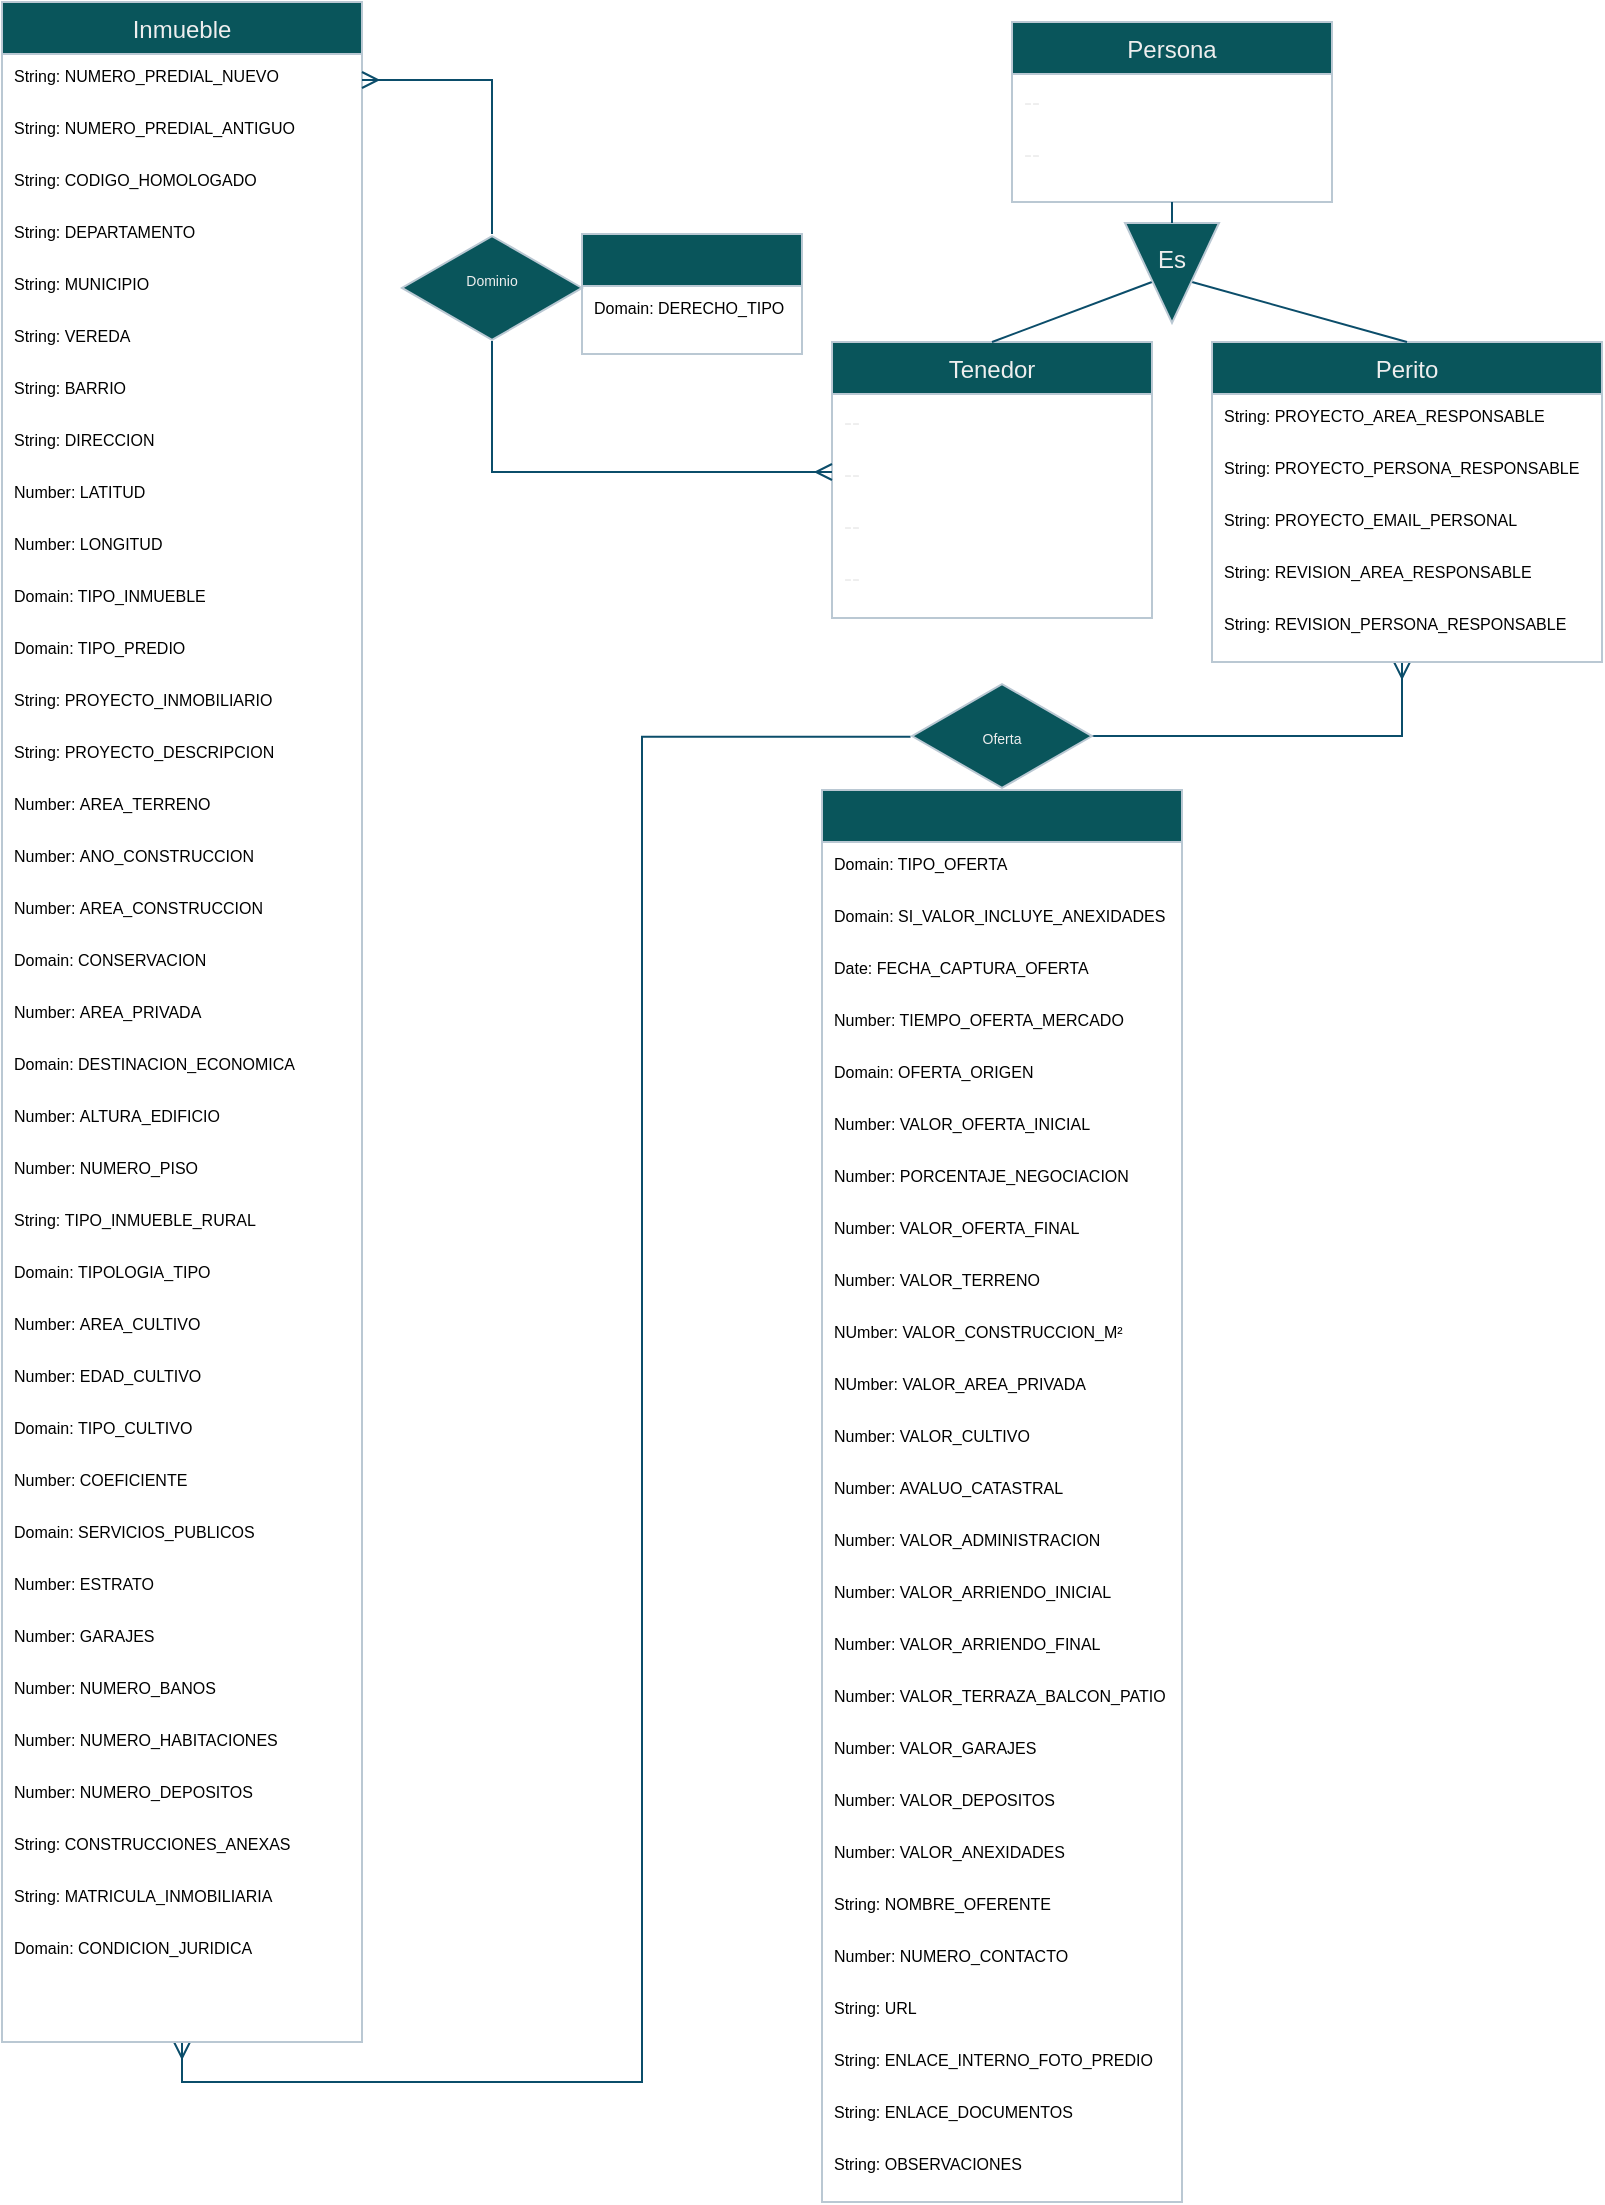 <mxfile version="21.1.1" type="github">
  <diagram id="C5RBs43oDa-KdzZeNtuy" name="Page-1">
    <mxGraphModel dx="900" dy="542" grid="1" gridSize="10" guides="1" tooltips="1" connect="1" arrows="1" fold="1" page="1" pageScale="1" pageWidth="827" pageHeight="1169" math="0" shadow="0">
      <root>
        <mxCell id="WIyWlLk6GJQsqaUBKTNV-0" />
        <mxCell id="WIyWlLk6GJQsqaUBKTNV-1" parent="WIyWlLk6GJQsqaUBKTNV-0" />
        <mxCell id="zkfFHV4jXpPFQw0GAbJ--0" value="Tenedor" style="swimlane;fontStyle=0;align=center;verticalAlign=top;childLayout=stackLayout;horizontal=1;startSize=26;horizontalStack=0;resizeParent=1;resizeLast=0;collapsible=1;marginBottom=0;rounded=0;shadow=0;strokeWidth=1;labelBackgroundColor=none;fillColor=#09555B;strokeColor=#BAC8D3;fontColor=#EEEEEE;" parent="WIyWlLk6GJQsqaUBKTNV-1" vertex="1">
          <mxGeometry x="428" y="220" width="160" height="138" as="geometry">
            <mxRectangle x="230" y="140" width="160" height="26" as="alternateBounds" />
          </mxGeometry>
        </mxCell>
        <mxCell id="zkfFHV4jXpPFQw0GAbJ--1" value="--" style="text;align=left;verticalAlign=top;spacingLeft=4;spacingRight=4;overflow=hidden;rotatable=0;points=[[0,0.5],[1,0.5]];portConstraint=eastwest;labelBackgroundColor=none;fontColor=#EEEEEE;" parent="zkfFHV4jXpPFQw0GAbJ--0" vertex="1">
          <mxGeometry y="26" width="160" height="26" as="geometry" />
        </mxCell>
        <mxCell id="zkfFHV4jXpPFQw0GAbJ--2" value="--" style="text;align=left;verticalAlign=top;spacingLeft=4;spacingRight=4;overflow=hidden;rotatable=0;points=[[0,0.5],[1,0.5]];portConstraint=eastwest;rounded=0;shadow=0;html=0;labelBackgroundColor=none;fontColor=#EEEEEE;" parent="zkfFHV4jXpPFQw0GAbJ--0" vertex="1">
          <mxGeometry y="52" width="160" height="26" as="geometry" />
        </mxCell>
        <mxCell id="zkfFHV4jXpPFQw0GAbJ--3" value="--" style="text;align=left;verticalAlign=top;spacingLeft=4;spacingRight=4;overflow=hidden;rotatable=0;points=[[0,0.5],[1,0.5]];portConstraint=eastwest;rounded=0;shadow=0;html=0;labelBackgroundColor=none;fontColor=#EEEEEE;" parent="zkfFHV4jXpPFQw0GAbJ--0" vertex="1">
          <mxGeometry y="78" width="160" height="26" as="geometry" />
        </mxCell>
        <mxCell id="h72N-LUcIayRr5m081Jh-7" value="--" style="text;align=left;verticalAlign=top;spacingLeft=4;spacingRight=4;overflow=hidden;rotatable=0;points=[[0,0.5],[1,0.5]];portConstraint=eastwest;rounded=0;shadow=0;html=0;labelBackgroundColor=none;fontColor=#EEEEEE;" parent="zkfFHV4jXpPFQw0GAbJ--0" vertex="1">
          <mxGeometry y="104" width="160" height="26" as="geometry" />
        </mxCell>
        <mxCell id="h72N-LUcIayRr5m081Jh-21" style="edgeStyle=orthogonalEdgeStyle;rounded=0;orthogonalLoop=1;jettySize=auto;html=1;strokeColor=#0B4D6A;fontColor=default;endArrow=ERmany;endFill=0;labelBackgroundColor=none;exitX=0.991;exitY=0.5;exitDx=0;exitDy=0;exitPerimeter=0;" parent="WIyWlLk6GJQsqaUBKTNV-1" source="h72N-LUcIayRr5m081Jh-28" edge="1">
          <mxGeometry relative="1" as="geometry">
            <mxPoint x="713" y="380" as="targetPoint" />
            <mxPoint x="343" y="490" as="sourcePoint" />
            <Array as="points">
              <mxPoint x="713" y="417" />
            </Array>
          </mxGeometry>
        </mxCell>
        <mxCell id="zkfFHV4jXpPFQw0GAbJ--6" value="Perito" style="swimlane;fontStyle=0;align=center;verticalAlign=top;childLayout=stackLayout;horizontal=1;startSize=26;horizontalStack=0;resizeParent=1;resizeLast=0;collapsible=1;marginBottom=0;rounded=0;shadow=0;strokeWidth=1;labelBackgroundColor=none;fillColor=#09555B;strokeColor=#BAC8D3;fontColor=#EEEEEE;" parent="WIyWlLk6GJQsqaUBKTNV-1" vertex="1">
          <mxGeometry x="618" y="220" width="195" height="160" as="geometry">
            <mxRectangle x="120" y="360" width="160" height="26" as="alternateBounds" />
          </mxGeometry>
        </mxCell>
        <mxCell id="C0xpnSBYLYVW5mJfaxic-55" value="String: PROYECTO_AREA_RESPONSABLE" style="text;align=left;verticalAlign=top;spacingLeft=4;spacingRight=4;overflow=hidden;rotatable=0;points=[[0,0.5],[1,0.5]];portConstraint=eastwest;labelBackgroundColor=none;fontColor=#000000;fontSize=8;" parent="zkfFHV4jXpPFQw0GAbJ--6" vertex="1">
          <mxGeometry y="26" width="195" height="26" as="geometry" />
        </mxCell>
        <mxCell id="C0xpnSBYLYVW5mJfaxic-61" value="String: PROYECTO_PERSONA_RESPONSABLE" style="text;align=left;verticalAlign=top;spacingLeft=4;spacingRight=4;overflow=hidden;rotatable=0;points=[[0,0.5],[1,0.5]];portConstraint=eastwest;labelBackgroundColor=none;fontColor=#000000;fontSize=8;" parent="zkfFHV4jXpPFQw0GAbJ--6" vertex="1">
          <mxGeometry y="52" width="195" height="26" as="geometry" />
        </mxCell>
        <mxCell id="C0xpnSBYLYVW5mJfaxic-62" value="String: PROYECTO_EMAIL_PERSONAL" style="text;align=left;verticalAlign=top;spacingLeft=4;spacingRight=4;overflow=hidden;rotatable=0;points=[[0,0.5],[1,0.5]];portConstraint=eastwest;labelBackgroundColor=none;fontColor=#000000;fontSize=8;" parent="zkfFHV4jXpPFQw0GAbJ--6" vertex="1">
          <mxGeometry y="78" width="195" height="26" as="geometry" />
        </mxCell>
        <mxCell id="C0xpnSBYLYVW5mJfaxic-63" value="String: REVISION_AREA_RESPONSABLE" style="text;align=left;verticalAlign=top;spacingLeft=4;spacingRight=4;overflow=hidden;rotatable=0;points=[[0,0.5],[1,0.5]];portConstraint=eastwest;labelBackgroundColor=none;fontColor=#000000;fontSize=8;" parent="zkfFHV4jXpPFQw0GAbJ--6" vertex="1">
          <mxGeometry y="104" width="195" height="26" as="geometry" />
        </mxCell>
        <mxCell id="C0xpnSBYLYVW5mJfaxic-64" value="String: REVISION_PERSONA_RESPONSABLE" style="text;align=left;verticalAlign=top;spacingLeft=4;spacingRight=4;overflow=hidden;rotatable=0;points=[[0,0.5],[1,0.5]];portConstraint=eastwest;labelBackgroundColor=none;fontColor=#000000;fontSize=8;" parent="zkfFHV4jXpPFQw0GAbJ--6" vertex="1">
          <mxGeometry y="130" width="195" height="26" as="geometry" />
        </mxCell>
        <mxCell id="zkfFHV4jXpPFQw0GAbJ--13" value="Persona" style="swimlane;fontStyle=0;align=center;verticalAlign=top;childLayout=stackLayout;horizontal=1;startSize=26;horizontalStack=0;resizeParent=1;resizeLast=0;collapsible=1;marginBottom=0;rounded=0;shadow=0;strokeWidth=1;labelBackgroundColor=none;fillColor=#09555B;strokeColor=#BAC8D3;fontColor=#EEEEEE;" parent="WIyWlLk6GJQsqaUBKTNV-1" vertex="1">
          <mxGeometry x="518" y="60" width="160" height="90" as="geometry">
            <mxRectangle x="330" y="360" width="170" height="26" as="alternateBounds" />
          </mxGeometry>
        </mxCell>
        <mxCell id="zkfFHV4jXpPFQw0GAbJ--14" value="--" style="text;align=left;verticalAlign=top;spacingLeft=4;spacingRight=4;overflow=hidden;rotatable=0;points=[[0,0.5],[1,0.5]];portConstraint=eastwest;labelBackgroundColor=none;fontColor=#EEEEEE;" parent="zkfFHV4jXpPFQw0GAbJ--13" vertex="1">
          <mxGeometry y="26" width="160" height="26" as="geometry" />
        </mxCell>
        <mxCell id="h72N-LUcIayRr5m081Jh-12" value="--" style="text;align=left;verticalAlign=top;spacingLeft=4;spacingRight=4;overflow=hidden;rotatable=0;points=[[0,0.5],[1,0.5]];portConstraint=eastwest;labelBackgroundColor=none;fontColor=#EEEEEE;" parent="zkfFHV4jXpPFQw0GAbJ--13" vertex="1">
          <mxGeometry y="52" width="160" height="26" as="geometry" />
        </mxCell>
        <mxCell id="h72N-LUcIayRr5m081Jh-27" style="edgeStyle=orthogonalEdgeStyle;rounded=0;orthogonalLoop=1;jettySize=auto;html=1;strokeColor=#0B4D6A;endArrow=ERmany;endFill=0;labelBackgroundColor=none;fontColor=default;entryX=0.5;entryY=1;entryDx=0;entryDy=0;exitX=-0.008;exitY=0.508;exitDx=0;exitDy=0;exitPerimeter=0;" parent="WIyWlLk6GJQsqaUBKTNV-1" source="h72N-LUcIayRr5m081Jh-28" target="zkfFHV4jXpPFQw0GAbJ--17" edge="1">
          <mxGeometry relative="1" as="geometry">
            <mxPoint x="133" y="400" as="targetPoint" />
            <mxPoint x="463" y="417" as="sourcePoint" />
            <Array as="points">
              <mxPoint x="333" y="417" />
              <mxPoint x="333" y="1090" />
              <mxPoint x="103" y="1090" />
            </Array>
          </mxGeometry>
        </mxCell>
        <mxCell id="zkfFHV4jXpPFQw0GAbJ--17" value="Inmueble" style="swimlane;fontStyle=0;align=center;verticalAlign=top;childLayout=stackLayout;horizontal=1;startSize=26;horizontalStack=0;resizeParent=1;resizeLast=0;collapsible=1;marginBottom=0;rounded=0;shadow=0;strokeWidth=1;labelBackgroundColor=none;fillColor=#09555B;strokeColor=#BAC8D3;fontColor=#EEEEEE;" parent="WIyWlLk6GJQsqaUBKTNV-1" vertex="1">
          <mxGeometry x="13" y="50" width="180" height="1020" as="geometry">
            <mxRectangle x="550" y="140" width="160" height="26" as="alternateBounds" />
          </mxGeometry>
        </mxCell>
        <mxCell id="zkfFHV4jXpPFQw0GAbJ--18" value="String: NUMERO_PREDIAL_NUEVO" style="text;align=left;verticalAlign=top;spacingLeft=4;spacingRight=4;overflow=hidden;rotatable=0;points=[[0,0.5],[1,0.5]];portConstraint=eastwest;labelBackgroundColor=none;fontColor=#000000;fontSize=8;" parent="zkfFHV4jXpPFQw0GAbJ--17" vertex="1">
          <mxGeometry y="26" width="180" height="26" as="geometry" />
        </mxCell>
        <mxCell id="PLlHT8WxEtS9PmF1w7oh-0" value="String: NUMERO_PREDIAL_ANTIGUO" style="text;align=left;verticalAlign=top;spacingLeft=4;spacingRight=4;overflow=hidden;rotatable=0;points=[[0,0.5],[1,0.5]];portConstraint=eastwest;labelBackgroundColor=none;fontColor=#000000;fontSize=8;" parent="zkfFHV4jXpPFQw0GAbJ--17" vertex="1">
          <mxGeometry y="52" width="180" height="26" as="geometry" />
        </mxCell>
        <mxCell id="PLlHT8WxEtS9PmF1w7oh-1" value="String: CODIGO_HOMOLOGADO " style="text;align=left;verticalAlign=top;spacingLeft=4;spacingRight=4;overflow=hidden;rotatable=0;points=[[0,0.5],[1,0.5]];portConstraint=eastwest;labelBackgroundColor=none;fontColor=#000000;fontSize=8;" parent="zkfFHV4jXpPFQw0GAbJ--17" vertex="1">
          <mxGeometry y="78" width="180" height="26" as="geometry" />
        </mxCell>
        <mxCell id="PLlHT8WxEtS9PmF1w7oh-2" value="String: DEPARTAMENTO" style="text;align=left;verticalAlign=top;spacingLeft=4;spacingRight=4;overflow=hidden;rotatable=0;points=[[0,0.5],[1,0.5]];portConstraint=eastwest;labelBackgroundColor=none;fontColor=#000000;fontSize=8;" parent="zkfFHV4jXpPFQw0GAbJ--17" vertex="1">
          <mxGeometry y="104" width="180" height="26" as="geometry" />
        </mxCell>
        <mxCell id="PLlHT8WxEtS9PmF1w7oh-3" value="String: MUNICIPIO" style="text;align=left;verticalAlign=top;spacingLeft=4;spacingRight=4;overflow=hidden;rotatable=0;points=[[0,0.5],[1,0.5]];portConstraint=eastwest;labelBackgroundColor=none;fontColor=#000000;fontSize=8;" parent="zkfFHV4jXpPFQw0GAbJ--17" vertex="1">
          <mxGeometry y="130" width="180" height="26" as="geometry" />
        </mxCell>
        <mxCell id="PLlHT8WxEtS9PmF1w7oh-4" value="String: VEREDA" style="text;align=left;verticalAlign=top;spacingLeft=4;spacingRight=4;overflow=hidden;rotatable=0;points=[[0,0.5],[1,0.5]];portConstraint=eastwest;labelBackgroundColor=none;fontColor=#000000;fontSize=8;" parent="zkfFHV4jXpPFQw0GAbJ--17" vertex="1">
          <mxGeometry y="156" width="180" height="26" as="geometry" />
        </mxCell>
        <mxCell id="PLlHT8WxEtS9PmF1w7oh-5" value="String: BARRIO" style="text;align=left;verticalAlign=top;spacingLeft=4;spacingRight=4;overflow=hidden;rotatable=0;points=[[0,0.5],[1,0.5]];portConstraint=eastwest;labelBackgroundColor=none;fontColor=#000000;fontSize=8;" parent="zkfFHV4jXpPFQw0GAbJ--17" vertex="1">
          <mxGeometry y="182" width="180" height="26" as="geometry" />
        </mxCell>
        <mxCell id="PLlHT8WxEtS9PmF1w7oh-7" value="String: DIRECCION" style="text;align=left;verticalAlign=top;spacingLeft=4;spacingRight=4;overflow=hidden;rotatable=0;points=[[0,0.5],[1,0.5]];portConstraint=eastwest;labelBackgroundColor=none;fontColor=#000000;fontSize=8;" parent="zkfFHV4jXpPFQw0GAbJ--17" vertex="1">
          <mxGeometry y="208" width="180" height="26" as="geometry" />
        </mxCell>
        <mxCell id="PLlHT8WxEtS9PmF1w7oh-8" value="Number: LATITUD" style="text;align=left;verticalAlign=top;spacingLeft=4;spacingRight=4;overflow=hidden;rotatable=0;points=[[0,0.5],[1,0.5]];portConstraint=eastwest;labelBackgroundColor=none;fontColor=#000000;fontSize=8;" parent="zkfFHV4jXpPFQw0GAbJ--17" vertex="1">
          <mxGeometry y="234" width="180" height="26" as="geometry" />
        </mxCell>
        <mxCell id="PLlHT8WxEtS9PmF1w7oh-9" value="Number: LONGITUD" style="text;align=left;verticalAlign=top;spacingLeft=4;spacingRight=4;overflow=hidden;rotatable=0;points=[[0,0.5],[1,0.5]];portConstraint=eastwest;labelBackgroundColor=none;fontColor=#000000;fontSize=8;" parent="zkfFHV4jXpPFQw0GAbJ--17" vertex="1">
          <mxGeometry y="260" width="180" height="26" as="geometry" />
        </mxCell>
        <mxCell id="PLlHT8WxEtS9PmF1w7oh-11" value="Domain: TIPO_INMUEBLE" style="text;align=left;verticalAlign=top;spacingLeft=4;spacingRight=4;overflow=hidden;rotatable=0;points=[[0,0.5],[1,0.5]];portConstraint=eastwest;labelBackgroundColor=none;fontColor=#000000;fontSize=8;" parent="zkfFHV4jXpPFQw0GAbJ--17" vertex="1">
          <mxGeometry y="286" width="180" height="26" as="geometry" />
        </mxCell>
        <mxCell id="C0xpnSBYLYVW5mJfaxic-2" value="Domain: TIPO_PREDIO" style="text;align=left;verticalAlign=top;spacingLeft=4;spacingRight=4;overflow=hidden;rotatable=0;points=[[0,0.5],[1,0.5]];portConstraint=eastwest;labelBackgroundColor=none;fontColor=#000000;fontSize=8;" parent="zkfFHV4jXpPFQw0GAbJ--17" vertex="1">
          <mxGeometry y="312" width="180" height="26" as="geometry" />
        </mxCell>
        <mxCell id="C0xpnSBYLYVW5mJfaxic-1" value="String: PROYECTO_INMOBILIARIO" style="text;align=left;verticalAlign=top;spacingLeft=4;spacingRight=4;overflow=hidden;rotatable=0;points=[[0,0.5],[1,0.5]];portConstraint=eastwest;labelBackgroundColor=none;fontColor=#000000;fontSize=8;" parent="zkfFHV4jXpPFQw0GAbJ--17" vertex="1">
          <mxGeometry y="338" width="180" height="26" as="geometry" />
        </mxCell>
        <mxCell id="C0xpnSBYLYVW5mJfaxic-8" value="String: PROYECTO_DESCRIPCION" style="text;align=left;verticalAlign=top;spacingLeft=4;spacingRight=4;overflow=hidden;rotatable=0;points=[[0,0.5],[1,0.5]];portConstraint=eastwest;labelBackgroundColor=none;fontColor=#000000;fontSize=8;" parent="zkfFHV4jXpPFQw0GAbJ--17" vertex="1">
          <mxGeometry y="364" width="180" height="26" as="geometry" />
        </mxCell>
        <mxCell id="C0xpnSBYLYVW5mJfaxic-10" value="Number: AREA_TERRENO" style="text;align=left;verticalAlign=top;spacingLeft=4;spacingRight=4;overflow=hidden;rotatable=0;points=[[0,0.5],[1,0.5]];portConstraint=eastwest;labelBackgroundColor=none;fontColor=#000000;fontSize=8;" parent="zkfFHV4jXpPFQw0GAbJ--17" vertex="1">
          <mxGeometry y="390" width="180" height="26" as="geometry" />
        </mxCell>
        <mxCell id="C0xpnSBYLYVW5mJfaxic-11" value="Number: ANO_CONSTRUCCION" style="text;align=left;verticalAlign=top;spacingLeft=4;spacingRight=4;overflow=hidden;rotatable=0;points=[[0,0.5],[1,0.5]];portConstraint=eastwest;labelBackgroundColor=none;fontColor=#000000;fontSize=8;" parent="zkfFHV4jXpPFQw0GAbJ--17" vertex="1">
          <mxGeometry y="416" width="180" height="26" as="geometry" />
        </mxCell>
        <mxCell id="C0xpnSBYLYVW5mJfaxic-12" value="Number: AREA_CONSTRUCCION" style="text;align=left;verticalAlign=top;spacingLeft=4;spacingRight=4;overflow=hidden;rotatable=0;points=[[0,0.5],[1,0.5]];portConstraint=eastwest;labelBackgroundColor=none;fontColor=#000000;fontSize=8;" parent="zkfFHV4jXpPFQw0GAbJ--17" vertex="1">
          <mxGeometry y="442" width="180" height="26" as="geometry" />
        </mxCell>
        <mxCell id="C0xpnSBYLYVW5mJfaxic-13" value="Domain: CONSERVACION" style="text;align=left;verticalAlign=top;spacingLeft=4;spacingRight=4;overflow=hidden;rotatable=0;points=[[0,0.5],[1,0.5]];portConstraint=eastwest;labelBackgroundColor=none;fontColor=#000000;fontSize=8;" parent="zkfFHV4jXpPFQw0GAbJ--17" vertex="1">
          <mxGeometry y="468" width="180" height="26" as="geometry" />
        </mxCell>
        <mxCell id="C0xpnSBYLYVW5mJfaxic-14" value="Number: AREA_PRIVADA" style="text;align=left;verticalAlign=top;spacingLeft=4;spacingRight=4;overflow=hidden;rotatable=0;points=[[0,0.5],[1,0.5]];portConstraint=eastwest;labelBackgroundColor=none;fontColor=#000000;fontSize=8;" parent="zkfFHV4jXpPFQw0GAbJ--17" vertex="1">
          <mxGeometry y="494" width="180" height="26" as="geometry" />
        </mxCell>
        <mxCell id="C0xpnSBYLYVW5mJfaxic-15" value="Domain: DESTINACION_ECONOMICA" style="text;align=left;verticalAlign=top;spacingLeft=4;spacingRight=4;overflow=hidden;rotatable=0;points=[[0,0.5],[1,0.5]];portConstraint=eastwest;labelBackgroundColor=none;fontColor=#000000;fontSize=8;" parent="zkfFHV4jXpPFQw0GAbJ--17" vertex="1">
          <mxGeometry y="520" width="180" height="26" as="geometry" />
        </mxCell>
        <mxCell id="C0xpnSBYLYVW5mJfaxic-16" value="Number: ALTURA_EDIFICIO" style="text;align=left;verticalAlign=top;spacingLeft=4;spacingRight=4;overflow=hidden;rotatable=0;points=[[0,0.5],[1,0.5]];portConstraint=eastwest;labelBackgroundColor=none;fontColor=#000000;fontSize=8;" parent="zkfFHV4jXpPFQw0GAbJ--17" vertex="1">
          <mxGeometry y="546" width="180" height="26" as="geometry" />
        </mxCell>
        <mxCell id="C0xpnSBYLYVW5mJfaxic-17" value="Number: NUMERO_PISO" style="text;align=left;verticalAlign=top;spacingLeft=4;spacingRight=4;overflow=hidden;rotatable=0;points=[[0,0.5],[1,0.5]];portConstraint=eastwest;labelBackgroundColor=none;fontColor=#000000;fontSize=8;" parent="zkfFHV4jXpPFQw0GAbJ--17" vertex="1">
          <mxGeometry y="572" width="180" height="26" as="geometry" />
        </mxCell>
        <mxCell id="C0xpnSBYLYVW5mJfaxic-18" value="String: TIPO_INMUEBLE_RURAL" style="text;align=left;verticalAlign=top;spacingLeft=4;spacingRight=4;overflow=hidden;rotatable=0;points=[[0,0.5],[1,0.5]];portConstraint=eastwest;labelBackgroundColor=none;fontColor=#000000;fontSize=8;" parent="zkfFHV4jXpPFQw0GAbJ--17" vertex="1">
          <mxGeometry y="598" width="180" height="26" as="geometry" />
        </mxCell>
        <mxCell id="C0xpnSBYLYVW5mJfaxic-19" value="Domain: TIPOLOGIA_TIPO" style="text;align=left;verticalAlign=top;spacingLeft=4;spacingRight=4;overflow=hidden;rotatable=0;points=[[0,0.5],[1,0.5]];portConstraint=eastwest;labelBackgroundColor=none;fontColor=#000000;fontSize=8;" parent="zkfFHV4jXpPFQw0GAbJ--17" vertex="1">
          <mxGeometry y="624" width="180" height="26" as="geometry" />
        </mxCell>
        <mxCell id="C0xpnSBYLYVW5mJfaxic-22" value="Number: AREA_CULTIVO" style="text;align=left;verticalAlign=top;spacingLeft=4;spacingRight=4;overflow=hidden;rotatable=0;points=[[0,0.5],[1,0.5]];portConstraint=eastwest;labelBackgroundColor=none;fontColor=#000000;fontSize=8;" parent="zkfFHV4jXpPFQw0GAbJ--17" vertex="1">
          <mxGeometry y="650" width="180" height="26" as="geometry" />
        </mxCell>
        <mxCell id="C0xpnSBYLYVW5mJfaxic-23" value="Number: EDAD_CULTIVO" style="text;align=left;verticalAlign=top;spacingLeft=4;spacingRight=4;overflow=hidden;rotatable=0;points=[[0,0.5],[1,0.5]];portConstraint=eastwest;labelBackgroundColor=none;fontColor=#000000;fontSize=8;" parent="zkfFHV4jXpPFQw0GAbJ--17" vertex="1">
          <mxGeometry y="676" width="180" height="26" as="geometry" />
        </mxCell>
        <mxCell id="C0xpnSBYLYVW5mJfaxic-33" value="Domain: TIPO_CULTIVO" style="text;align=left;verticalAlign=top;spacingLeft=4;spacingRight=4;overflow=hidden;rotatable=0;points=[[0,0.5],[1,0.5]];portConstraint=eastwest;labelBackgroundColor=none;fontColor=#000000;fontSize=8;" parent="zkfFHV4jXpPFQw0GAbJ--17" vertex="1">
          <mxGeometry y="702" width="180" height="26" as="geometry" />
        </mxCell>
        <mxCell id="C0xpnSBYLYVW5mJfaxic-32" value="Number: COEFICIENTE" style="text;align=left;verticalAlign=top;spacingLeft=4;spacingRight=4;overflow=hidden;rotatable=0;points=[[0,0.5],[1,0.5]];portConstraint=eastwest;labelBackgroundColor=none;fontColor=#000000;fontSize=8;" parent="zkfFHV4jXpPFQw0GAbJ--17" vertex="1">
          <mxGeometry y="728" width="180" height="26" as="geometry" />
        </mxCell>
        <mxCell id="C0xpnSBYLYVW5mJfaxic-27" value="Domain: SERVICIOS_PUBLICOS" style="text;align=left;verticalAlign=top;spacingLeft=4;spacingRight=4;overflow=hidden;rotatable=0;points=[[0,0.5],[1,0.5]];portConstraint=eastwest;labelBackgroundColor=none;fontColor=#000000;fontSize=8;" parent="zkfFHV4jXpPFQw0GAbJ--17" vertex="1">
          <mxGeometry y="754" width="180" height="26" as="geometry" />
        </mxCell>
        <mxCell id="C0xpnSBYLYVW5mJfaxic-26" value="Number: ESTRATO" style="text;align=left;verticalAlign=top;spacingLeft=4;spacingRight=4;overflow=hidden;rotatable=0;points=[[0,0.5],[1,0.5]];portConstraint=eastwest;labelBackgroundColor=none;fontColor=#000000;fontSize=8;" parent="zkfFHV4jXpPFQw0GAbJ--17" vertex="1">
          <mxGeometry y="780" width="180" height="26" as="geometry" />
        </mxCell>
        <mxCell id="C0xpnSBYLYVW5mJfaxic-31" value="Number: GARAJES" style="text;align=left;verticalAlign=top;spacingLeft=4;spacingRight=4;overflow=hidden;rotatable=0;points=[[0,0.5],[1,0.5]];portConstraint=eastwest;labelBackgroundColor=none;fontColor=#000000;fontSize=8;" parent="zkfFHV4jXpPFQw0GAbJ--17" vertex="1">
          <mxGeometry y="806" width="180" height="26" as="geometry" />
        </mxCell>
        <mxCell id="C0xpnSBYLYVW5mJfaxic-24" value="Number: NUMERO_BANOS" style="text;align=left;verticalAlign=top;spacingLeft=4;spacingRight=4;overflow=hidden;rotatable=0;points=[[0,0.5],[1,0.5]];portConstraint=eastwest;labelBackgroundColor=none;fontColor=#000000;fontSize=8;" parent="zkfFHV4jXpPFQw0GAbJ--17" vertex="1">
          <mxGeometry y="832" width="180" height="26" as="geometry" />
        </mxCell>
        <mxCell id="C0xpnSBYLYVW5mJfaxic-21" value="Number: NUMERO_HABITACIONES" style="text;align=left;verticalAlign=top;spacingLeft=4;spacingRight=4;overflow=hidden;rotatable=0;points=[[0,0.5],[1,0.5]];portConstraint=eastwest;labelBackgroundColor=none;fontColor=#000000;fontSize=8;" parent="zkfFHV4jXpPFQw0GAbJ--17" vertex="1">
          <mxGeometry y="858" width="180" height="26" as="geometry" />
        </mxCell>
        <mxCell id="C0xpnSBYLYVW5mJfaxic-25" value="Number: NUMERO_DEPOSITOS" style="text;align=left;verticalAlign=top;spacingLeft=4;spacingRight=4;overflow=hidden;rotatable=0;points=[[0,0.5],[1,0.5]];portConstraint=eastwest;labelBackgroundColor=none;fontColor=#000000;fontSize=8;" parent="zkfFHV4jXpPFQw0GAbJ--17" vertex="1">
          <mxGeometry y="884" width="180" height="26" as="geometry" />
        </mxCell>
        <mxCell id="C0xpnSBYLYVW5mJfaxic-20" value="String: CONSTRUCCIONES_ANEXAS" style="text;align=left;verticalAlign=top;spacingLeft=4;spacingRight=4;overflow=hidden;rotatable=0;points=[[0,0.5],[1,0.5]];portConstraint=eastwest;labelBackgroundColor=none;fontColor=#000000;fontSize=8;" parent="zkfFHV4jXpPFQw0GAbJ--17" vertex="1">
          <mxGeometry y="910" width="180" height="26" as="geometry" />
        </mxCell>
        <mxCell id="C0xpnSBYLYVW5mJfaxic-42" value="String: MATRICULA_INMOBILIARIA" style="text;align=left;verticalAlign=top;spacingLeft=4;spacingRight=4;overflow=hidden;rotatable=0;points=[[0,0.5],[1,0.5]];portConstraint=eastwest;labelBackgroundColor=none;fontColor=#000000;fontSize=8;" parent="zkfFHV4jXpPFQw0GAbJ--17" vertex="1">
          <mxGeometry y="936" width="180" height="26" as="geometry" />
        </mxCell>
        <mxCell id="C0xpnSBYLYVW5mJfaxic-51" value="Domain: CONDICION_JURIDICA" style="text;align=left;verticalAlign=top;spacingLeft=4;spacingRight=4;overflow=hidden;rotatable=0;points=[[0,0.5],[1,0.5]];portConstraint=eastwest;labelBackgroundColor=none;fontColor=#000000;fontSize=8;" parent="zkfFHV4jXpPFQw0GAbJ--17" vertex="1">
          <mxGeometry y="962" width="180" height="26" as="geometry" />
        </mxCell>
        <mxCell id="h72N-LUcIayRr5m081Jh-25" style="edgeStyle=orthogonalEdgeStyle;rounded=0;orthogonalLoop=1;jettySize=auto;html=1;strokeColor=#0B4D6A;fontColor=default;endArrow=ERmany;endFill=0;labelBackgroundColor=none;" parent="WIyWlLk6GJQsqaUBKTNV-1" source="h72N-LUcIayRr5m081Jh-24" target="zkfFHV4jXpPFQw0GAbJ--18" edge="1">
          <mxGeometry relative="1" as="geometry" />
        </mxCell>
        <mxCell id="h72N-LUcIayRr5m081Jh-14" style="edgeStyle=orthogonalEdgeStyle;rounded=0;orthogonalLoop=1;jettySize=auto;html=1;strokeColor=#0B4D6A;fontColor=default;endArrow=ERmany;endFill=0;exitX=0.5;exitY=0.991;exitDx=0;exitDy=0;exitPerimeter=0;labelBackgroundColor=none;" parent="WIyWlLk6GJQsqaUBKTNV-1" source="h72N-LUcIayRr5m081Jh-24" target="zkfFHV4jXpPFQw0GAbJ--2" edge="1">
          <mxGeometry relative="1" as="geometry" />
        </mxCell>
        <mxCell id="h72N-LUcIayRr5m081Jh-33" value="" style="endArrow=none;html=1;rounded=0;strokeColor=#0B4D6A;exitX=0.5;exitY=0;exitDx=0;exitDy=0;entryX=0.333;entryY=1;entryDx=0;entryDy=0;entryPerimeter=0;" parent="WIyWlLk6GJQsqaUBKTNV-1" source="zkfFHV4jXpPFQw0GAbJ--0" target="h72N-LUcIayRr5m081Jh-30" edge="1">
          <mxGeometry width="50" height="50" relative="1" as="geometry">
            <mxPoint x="248" y="260" as="sourcePoint" />
            <mxPoint x="338" y="130" as="targetPoint" />
            <Array as="points" />
          </mxGeometry>
        </mxCell>
        <mxCell id="h72N-LUcIayRr5m081Jh-34" value="" style="endArrow=none;html=1;rounded=0;strokeColor=#0B4D6A;entryX=0.5;entryY=0;entryDx=0;entryDy=0;" parent="WIyWlLk6GJQsqaUBKTNV-1" target="zkfFHV4jXpPFQw0GAbJ--6" edge="1">
          <mxGeometry width="50" height="50" relative="1" as="geometry">
            <mxPoint x="608" y="190" as="sourcePoint" />
            <mxPoint x="488" y="160" as="targetPoint" />
          </mxGeometry>
        </mxCell>
        <mxCell id="PLlHT8WxEtS9PmF1w7oh-6" value="" style="group" parent="WIyWlLk6GJQsqaUBKTNV-1" vertex="1" connectable="0">
          <mxGeometry x="268" y="420" width="90" height="54.01" as="geometry" />
        </mxCell>
        <mxCell id="C0xpnSBYLYVW5mJfaxic-67" value="" style="group" parent="PLlHT8WxEtS9PmF1w7oh-6" vertex="1" connectable="0">
          <mxGeometry x="200" y="-30" width="90" height="54.01" as="geometry" />
        </mxCell>
        <mxCell id="h72N-LUcIayRr5m081Jh-28" value="" style="html=1;whiteSpace=wrap;aspect=fixed;shape=isoRectangle;labelBackgroundColor=none;fillColor=#09555B;strokeColor=#BAC8D3;fontColor=#EEEEEE;" parent="C0xpnSBYLYVW5mJfaxic-67" vertex="1">
          <mxGeometry width="90" height="54.01" as="geometry" />
        </mxCell>
        <mxCell id="h72N-LUcIayRr5m081Jh-37" value="&lt;span style=&quot;font-size: 7px;&quot;&gt;Oferta&lt;/span&gt;" style="text;strokeColor=none;align=center;fillColor=none;html=1;verticalAlign=middle;whiteSpace=wrap;rounded=0;fontColor=#EEEEEE;" parent="C0xpnSBYLYVW5mJfaxic-67" vertex="1">
          <mxGeometry x="10" y="18.5" width="70" height="17.01" as="geometry" />
        </mxCell>
        <mxCell id="PLlHT8WxEtS9PmF1w7oh-10" value="" style="group" parent="WIyWlLk6GJQsqaUBKTNV-1" vertex="1" connectable="0">
          <mxGeometry x="193" y="165.99" width="130" height="54.01" as="geometry" />
        </mxCell>
        <mxCell id="h72N-LUcIayRr5m081Jh-24" value="" style="html=1;whiteSpace=wrap;aspect=fixed;shape=isoRectangle;labelBackgroundColor=none;fillColor=#09555B;strokeColor=#BAC8D3;fontColor=#EEEEEE;" parent="PLlHT8WxEtS9PmF1w7oh-10" vertex="1">
          <mxGeometry x="20" width="90" height="54.01" as="geometry" />
        </mxCell>
        <mxCell id="h72N-LUcIayRr5m081Jh-36" value="&lt;span style=&quot;font-size: 7px;&quot;&gt;Dominio&lt;/span&gt;" style="text;strokeColor=none;align=center;fillColor=none;html=1;verticalAlign=middle;whiteSpace=wrap;rounded=0;fontColor=#EEEEEE;" parent="PLlHT8WxEtS9PmF1w7oh-10" vertex="1">
          <mxGeometry y="13.51" width="130" height="17.01" as="geometry" />
        </mxCell>
        <mxCell id="PLlHT8WxEtS9PmF1w7oh-12" value="" style="swimlane;fontStyle=0;align=center;verticalAlign=top;childLayout=stackLayout;horizontal=1;startSize=26;horizontalStack=0;resizeParent=1;resizeLast=0;collapsible=1;marginBottom=0;rounded=0;shadow=0;strokeWidth=1;labelBackgroundColor=none;fillColor=#09555B;strokeColor=#BAC8D3;fontColor=#EEEEEE;" parent="WIyWlLk6GJQsqaUBKTNV-1" vertex="1">
          <mxGeometry x="423" y="444.01" width="180" height="705.99" as="geometry">
            <mxRectangle x="230" y="140" width="160" height="26" as="alternateBounds" />
          </mxGeometry>
        </mxCell>
        <mxCell id="C0xpnSBYLYVW5mJfaxic-0" value="Domain: TIPO_OFERTA" style="text;align=left;verticalAlign=top;spacingLeft=4;spacingRight=4;overflow=hidden;rotatable=0;points=[[0,0.5],[1,0.5]];portConstraint=eastwest;labelBackgroundColor=none;fontColor=#000000;fontSize=8;" parent="PLlHT8WxEtS9PmF1w7oh-12" vertex="1">
          <mxGeometry y="26" width="180" height="26" as="geometry" />
        </mxCell>
        <mxCell id="C0xpnSBYLYVW5mJfaxic-3" value="Domain: SI_VALOR_INCLUYE_ANEXIDADES" style="text;align=left;verticalAlign=top;spacingLeft=4;spacingRight=4;overflow=hidden;rotatable=0;points=[[0,0.5],[1,0.5]];portConstraint=eastwest;labelBackgroundColor=none;fontColor=#000000;fontSize=8;" parent="PLlHT8WxEtS9PmF1w7oh-12" vertex="1">
          <mxGeometry y="52" width="180" height="26" as="geometry" />
        </mxCell>
        <mxCell id="C0xpnSBYLYVW5mJfaxic-6" value="Date: FECHA_CAPTURA_OFERTA" style="text;align=left;verticalAlign=top;spacingLeft=4;spacingRight=4;overflow=hidden;rotatable=0;points=[[0,0.5],[1,0.5]];portConstraint=eastwest;labelBackgroundColor=none;fontColor=#000000;fontSize=8;" parent="PLlHT8WxEtS9PmF1w7oh-12" vertex="1">
          <mxGeometry y="78" width="180" height="26" as="geometry" />
        </mxCell>
        <mxCell id="C0xpnSBYLYVW5mJfaxic-7" value="Number: TIEMPO_OFERTA_MERCADO" style="text;align=left;verticalAlign=top;spacingLeft=4;spacingRight=4;overflow=hidden;rotatable=0;points=[[0,0.5],[1,0.5]];portConstraint=eastwest;labelBackgroundColor=none;fontColor=#000000;fontSize=8;" parent="PLlHT8WxEtS9PmF1w7oh-12" vertex="1">
          <mxGeometry y="104" width="180" height="26" as="geometry" />
        </mxCell>
        <mxCell id="C0xpnSBYLYVW5mJfaxic-9" value="Domain: OFERTA_ORIGEN" style="text;align=left;verticalAlign=top;spacingLeft=4;spacingRight=4;overflow=hidden;rotatable=0;points=[[0,0.5],[1,0.5]];portConstraint=eastwest;labelBackgroundColor=none;fontColor=#000000;fontSize=8;" parent="PLlHT8WxEtS9PmF1w7oh-12" vertex="1">
          <mxGeometry y="130" width="180" height="26" as="geometry" />
        </mxCell>
        <mxCell id="C0xpnSBYLYVW5mJfaxic-44" value="Number: VALOR_OFERTA_INICIAL" style="text;align=left;verticalAlign=top;spacingLeft=4;spacingRight=4;overflow=hidden;rotatable=0;points=[[0,0.5],[1,0.5]];portConstraint=eastwest;labelBackgroundColor=none;fontColor=#000000;fontSize=8;" parent="PLlHT8WxEtS9PmF1w7oh-12" vertex="1">
          <mxGeometry y="156" width="180" height="26" as="geometry" />
        </mxCell>
        <mxCell id="C0xpnSBYLYVW5mJfaxic-45" value="Number: PORCENTAJE_NEGOCIACION" style="text;align=left;verticalAlign=top;spacingLeft=4;spacingRight=4;overflow=hidden;rotatable=0;points=[[0,0.5],[1,0.5]];portConstraint=eastwest;labelBackgroundColor=none;fontColor=#000000;fontSize=8;" parent="PLlHT8WxEtS9PmF1w7oh-12" vertex="1">
          <mxGeometry y="182" width="180" height="26" as="geometry" />
        </mxCell>
        <mxCell id="C0xpnSBYLYVW5mJfaxic-46" value="Number: VALOR_OFERTA_FINAL" style="text;align=left;verticalAlign=top;spacingLeft=4;spacingRight=4;overflow=hidden;rotatable=0;points=[[0,0.5],[1,0.5]];portConstraint=eastwest;labelBackgroundColor=none;fontColor=#000000;fontSize=8;" parent="PLlHT8WxEtS9PmF1w7oh-12" vertex="1">
          <mxGeometry y="208" width="180" height="26" as="geometry" />
        </mxCell>
        <mxCell id="C0xpnSBYLYVW5mJfaxic-47" value="Number: VALOR_TERRENO" style="text;align=left;verticalAlign=top;spacingLeft=4;spacingRight=4;overflow=hidden;rotatable=0;points=[[0,0.5],[1,0.5]];portConstraint=eastwest;labelBackgroundColor=none;fontColor=#000000;fontSize=8;" parent="PLlHT8WxEtS9PmF1w7oh-12" vertex="1">
          <mxGeometry y="234" width="180" height="26" as="geometry" />
        </mxCell>
        <mxCell id="C0xpnSBYLYVW5mJfaxic-29" value="NUmber: VALOR_CONSTRUCCION_M²" style="text;align=left;verticalAlign=top;spacingLeft=4;spacingRight=4;overflow=hidden;rotatable=0;points=[[0,0.5],[1,0.5]];portConstraint=eastwest;labelBackgroundColor=none;fontColor=#000000;fontSize=8;" parent="PLlHT8WxEtS9PmF1w7oh-12" vertex="1">
          <mxGeometry y="260" width="180" height="26" as="geometry" />
        </mxCell>
        <mxCell id="C0xpnSBYLYVW5mJfaxic-30" value="NUmber: VALOR_AREA_PRIVADA" style="text;align=left;verticalAlign=top;spacingLeft=4;spacingRight=4;overflow=hidden;rotatable=0;points=[[0,0.5],[1,0.5]];portConstraint=eastwest;labelBackgroundColor=none;fontColor=#000000;fontSize=8;" parent="PLlHT8WxEtS9PmF1w7oh-12" vertex="1">
          <mxGeometry y="286" width="180" height="26" as="geometry" />
        </mxCell>
        <mxCell id="C0xpnSBYLYVW5mJfaxic-28" value="Number: VALOR_CULTIVO" style="text;align=left;verticalAlign=top;spacingLeft=4;spacingRight=4;overflow=hidden;rotatable=0;points=[[0,0.5],[1,0.5]];portConstraint=eastwest;labelBackgroundColor=none;fontColor=#000000;fontSize=8;" parent="PLlHT8WxEtS9PmF1w7oh-12" vertex="1">
          <mxGeometry y="312" width="180" height="26" as="geometry" />
        </mxCell>
        <mxCell id="C0xpnSBYLYVW5mJfaxic-34" value="Number: AVALUO_CATASTRAL" style="text;align=left;verticalAlign=top;spacingLeft=4;spacingRight=4;overflow=hidden;rotatable=0;points=[[0,0.5],[1,0.5]];portConstraint=eastwest;labelBackgroundColor=none;fontColor=#000000;fontSize=8;" parent="PLlHT8WxEtS9PmF1w7oh-12" vertex="1">
          <mxGeometry y="338" width="180" height="26" as="geometry" />
        </mxCell>
        <mxCell id="C0xpnSBYLYVW5mJfaxic-35" value="Number: VALOR_ADMINISTRACION" style="text;align=left;verticalAlign=top;spacingLeft=4;spacingRight=4;overflow=hidden;rotatable=0;points=[[0,0.5],[1,0.5]];portConstraint=eastwest;labelBackgroundColor=none;fontColor=#000000;fontSize=8;" parent="PLlHT8WxEtS9PmF1w7oh-12" vertex="1">
          <mxGeometry y="364" width="180" height="26" as="geometry" />
        </mxCell>
        <mxCell id="C0xpnSBYLYVW5mJfaxic-36" value="Number: VALOR_ARRIENDO_INICIAL" style="text;align=left;verticalAlign=top;spacingLeft=4;spacingRight=4;overflow=hidden;rotatable=0;points=[[0,0.5],[1,0.5]];portConstraint=eastwest;labelBackgroundColor=none;fontColor=#000000;fontSize=8;" parent="PLlHT8WxEtS9PmF1w7oh-12" vertex="1">
          <mxGeometry y="390" width="180" height="26" as="geometry" />
        </mxCell>
        <mxCell id="C0xpnSBYLYVW5mJfaxic-37" value="Number: VALOR_ARRIENDO_FINAL" style="text;align=left;verticalAlign=top;spacingLeft=4;spacingRight=4;overflow=hidden;rotatable=0;points=[[0,0.5],[1,0.5]];portConstraint=eastwest;labelBackgroundColor=none;fontColor=#000000;fontSize=8;" parent="PLlHT8WxEtS9PmF1w7oh-12" vertex="1">
          <mxGeometry y="416" width="180" height="26" as="geometry" />
        </mxCell>
        <mxCell id="C0xpnSBYLYVW5mJfaxic-38" value="Number: VALOR_TERRAZA_BALCON_PATIO" style="text;align=left;verticalAlign=top;spacingLeft=4;spacingRight=4;overflow=hidden;rotatable=0;points=[[0,0.5],[1,0.5]];portConstraint=eastwest;labelBackgroundColor=none;fontColor=#000000;fontSize=8;" parent="PLlHT8WxEtS9PmF1w7oh-12" vertex="1">
          <mxGeometry y="442" width="180" height="26" as="geometry" />
        </mxCell>
        <mxCell id="C0xpnSBYLYVW5mJfaxic-39" value="Number: VALOR_GARAJES" style="text;align=left;verticalAlign=top;spacingLeft=4;spacingRight=4;overflow=hidden;rotatable=0;points=[[0,0.5],[1,0.5]];portConstraint=eastwest;labelBackgroundColor=none;fontColor=#000000;fontSize=8;" parent="PLlHT8WxEtS9PmF1w7oh-12" vertex="1">
          <mxGeometry y="468" width="180" height="26" as="geometry" />
        </mxCell>
        <mxCell id="C0xpnSBYLYVW5mJfaxic-40" value="Number: VALOR_DEPOSITOS" style="text;align=left;verticalAlign=top;spacingLeft=4;spacingRight=4;overflow=hidden;rotatable=0;points=[[0,0.5],[1,0.5]];portConstraint=eastwest;labelBackgroundColor=none;fontColor=#000000;fontSize=8;" parent="PLlHT8WxEtS9PmF1w7oh-12" vertex="1">
          <mxGeometry y="494" width="180" height="26" as="geometry" />
        </mxCell>
        <mxCell id="C0xpnSBYLYVW5mJfaxic-41" value="Number: VALOR_ANEXIDADES" style="text;align=left;verticalAlign=top;spacingLeft=4;spacingRight=4;overflow=hidden;rotatable=0;points=[[0,0.5],[1,0.5]];portConstraint=eastwest;labelBackgroundColor=none;fontColor=#000000;fontSize=8;" parent="PLlHT8WxEtS9PmF1w7oh-12" vertex="1">
          <mxGeometry y="520" width="180" height="26" as="geometry" />
        </mxCell>
        <mxCell id="C0xpnSBYLYVW5mJfaxic-58" value="String: NOMBRE_OFERENTE" style="text;align=left;verticalAlign=top;spacingLeft=4;spacingRight=4;overflow=hidden;rotatable=0;points=[[0,0.5],[1,0.5]];portConstraint=eastwest;labelBackgroundColor=none;fontColor=#000000;fontSize=8;" parent="PLlHT8WxEtS9PmF1w7oh-12" vertex="1">
          <mxGeometry y="546" width="180" height="26" as="geometry" />
        </mxCell>
        <mxCell id="C0xpnSBYLYVW5mJfaxic-57" value="Number: NUMERO_CONTACTO" style="text;align=left;verticalAlign=top;spacingLeft=4;spacingRight=4;overflow=hidden;rotatable=0;points=[[0,0.5],[1,0.5]];portConstraint=eastwest;labelBackgroundColor=none;fontColor=#000000;fontSize=8;" parent="PLlHT8WxEtS9PmF1w7oh-12" vertex="1">
          <mxGeometry y="572" width="180" height="26" as="geometry" />
        </mxCell>
        <mxCell id="C0xpnSBYLYVW5mJfaxic-56" value="String: URL" style="text;align=left;verticalAlign=top;spacingLeft=4;spacingRight=4;overflow=hidden;rotatable=0;points=[[0,0.5],[1,0.5]];portConstraint=eastwest;labelBackgroundColor=none;fontColor=#000000;fontSize=8;" parent="PLlHT8WxEtS9PmF1w7oh-12" vertex="1">
          <mxGeometry y="598" width="180" height="26" as="geometry" />
        </mxCell>
        <mxCell id="C0xpnSBYLYVW5mJfaxic-52" value="String: ENLACE_INTERNO_FOTO_PREDIO" style="text;align=left;verticalAlign=top;spacingLeft=4;spacingRight=4;overflow=hidden;rotatable=0;points=[[0,0.5],[1,0.5]];portConstraint=eastwest;labelBackgroundColor=none;fontColor=#000000;fontSize=8;" parent="PLlHT8WxEtS9PmF1w7oh-12" vertex="1">
          <mxGeometry y="624" width="180" height="26" as="geometry" />
        </mxCell>
        <mxCell id="C0xpnSBYLYVW5mJfaxic-53" value="String: ENLACE_DOCUMENTOS" style="text;align=left;verticalAlign=top;spacingLeft=4;spacingRight=4;overflow=hidden;rotatable=0;points=[[0,0.5],[1,0.5]];portConstraint=eastwest;labelBackgroundColor=none;fontColor=#000000;fontSize=8;" parent="PLlHT8WxEtS9PmF1w7oh-12" vertex="1">
          <mxGeometry y="650" width="180" height="26" as="geometry" />
        </mxCell>
        <mxCell id="C0xpnSBYLYVW5mJfaxic-54" value="String: OBSERVACIONES" style="text;align=left;verticalAlign=top;spacingLeft=4;spacingRight=4;overflow=hidden;rotatable=0;points=[[0,0.5],[1,0.5]];portConstraint=eastwest;labelBackgroundColor=none;fontColor=#000000;fontSize=8;" parent="PLlHT8WxEtS9PmF1w7oh-12" vertex="1">
          <mxGeometry y="676" width="180" height="24" as="geometry" />
        </mxCell>
        <mxCell id="C0xpnSBYLYVW5mJfaxic-48" value="" style="group" parent="WIyWlLk6GJQsqaUBKTNV-1" vertex="1" connectable="0">
          <mxGeometry x="568" y="160.505" width="60" height="50" as="geometry" />
        </mxCell>
        <mxCell id="h72N-LUcIayRr5m081Jh-29" value="&lt;p style=&quot;line-height: 40%;&quot;&gt;&lt;br&gt;&lt;/p&gt;" style="triangle;whiteSpace=wrap;html=1;strokeColor=#BAC8D3;fontColor=#EEEEEE;fillColor=#09555B;rotation=90;" parent="C0xpnSBYLYVW5mJfaxic-48" vertex="1">
          <mxGeometry x="5" y="1.495" width="50" height="47.01" as="geometry" />
        </mxCell>
        <mxCell id="h72N-LUcIayRr5m081Jh-30" value="Es" style="text;strokeColor=none;align=center;fillColor=none;html=1;verticalAlign=middle;whiteSpace=wrap;rounded=0;fontColor=#EEEEEE;" parent="C0xpnSBYLYVW5mJfaxic-48" vertex="1">
          <mxGeometry y="7.995" width="60" height="21.5" as="geometry" />
        </mxCell>
        <mxCell id="C0xpnSBYLYVW5mJfaxic-49" value="" style="endArrow=none;html=1;rounded=0;strokeColor=#0B4D6A;entryX=0;entryY=0.5;entryDx=0;entryDy=0;exitX=0.5;exitY=1;exitDx=0;exitDy=0;" parent="WIyWlLk6GJQsqaUBKTNV-1" source="zkfFHV4jXpPFQw0GAbJ--13" target="h72N-LUcIayRr5m081Jh-29" edge="1">
          <mxGeometry width="50" height="50" relative="1" as="geometry">
            <mxPoint x="648" y="220" as="sourcePoint" />
            <mxPoint x="738" y="250" as="targetPoint" />
          </mxGeometry>
        </mxCell>
        <mxCell id="C0xpnSBYLYVW5mJfaxic-68" value="" style="swimlane;fontStyle=0;align=center;verticalAlign=top;childLayout=stackLayout;horizontal=1;startSize=26;horizontalStack=0;resizeParent=1;resizeLast=0;collapsible=1;marginBottom=0;rounded=0;shadow=0;strokeWidth=1;labelBackgroundColor=none;fillColor=#09555B;strokeColor=#BAC8D3;fontColor=#EEEEEE;" parent="WIyWlLk6GJQsqaUBKTNV-1" vertex="1">
          <mxGeometry x="303" y="165.99" width="110" height="60" as="geometry">
            <mxRectangle x="230" y="140" width="160" height="26" as="alternateBounds" />
          </mxGeometry>
        </mxCell>
        <mxCell id="C0xpnSBYLYVW5mJfaxic-43" value="Domain: DERECHO_TIPO" style="text;align=left;verticalAlign=top;spacingLeft=4;spacingRight=4;overflow=hidden;rotatable=0;points=[[0,0.5],[1,0.5]];portConstraint=eastwest;labelBackgroundColor=none;fontColor=#000000;fontSize=8;" parent="C0xpnSBYLYVW5mJfaxic-68" vertex="1">
          <mxGeometry y="26" width="110" height="26" as="geometry" />
        </mxCell>
      </root>
    </mxGraphModel>
  </diagram>
</mxfile>
